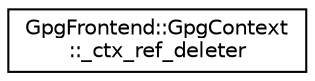 digraph "Graphical Class Hierarchy"
{
 // INTERACTIVE_SVG=YES
 // LATEX_PDF_SIZE
  edge [fontname="Helvetica",fontsize="10",labelfontname="Helvetica",labelfontsize="10"];
  node [fontname="Helvetica",fontsize="10",shape=record];
  rankdir="LR";
  Node0 [label="GpgFrontend::GpgContext\l::_ctx_ref_deleter",height=0.2,width=0.4,color="black", fillcolor="white", style="filled",URL="$structGpgFrontend_1_1GpgContext_1_1__ctx__ref__deleter.html",tooltip=" "];
}
